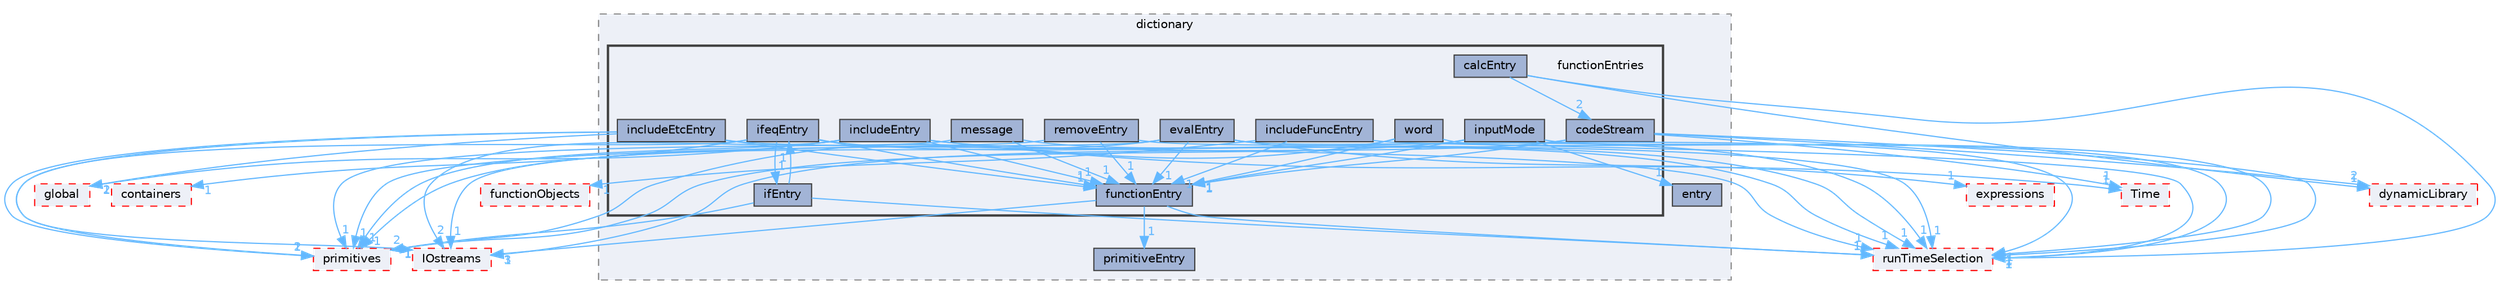 digraph "src/OpenFOAM/db/dictionary/functionEntries"
{
 // LATEX_PDF_SIZE
  bgcolor="transparent";
  edge [fontname=Helvetica,fontsize=10,labelfontname=Helvetica,labelfontsize=10];
  node [fontname=Helvetica,fontsize=10,shape=box,height=0.2,width=0.4];
  compound=true
  subgraph clusterdir_43e4f3d5f4ba74ef6e29186317ac2bae {
    graph [ bgcolor="#edf0f7", pencolor="grey50", label="dictionary", fontname=Helvetica,fontsize=10 style="filled,dashed", URL="dir_43e4f3d5f4ba74ef6e29186317ac2bae.html",tooltip=""]
  dir_d8be81f29ca3bc4b2de0ac4c3ba8675d [label="primitiveEntry", fillcolor="#a2b4d6", color="grey25", style="filled", URL="dir_d8be81f29ca3bc4b2de0ac4c3ba8675d.html",tooltip=""];
  dir_921060969b2ec46ffd0fdd6e3b1e6f93 [label="entry", fillcolor="#a2b4d6", color="grey25", style="filled", URL="dir_921060969b2ec46ffd0fdd6e3b1e6f93.html",tooltip=""];
  subgraph clusterdir_02d80f093374efbc333e223ddfd028a9 {
    graph [ bgcolor="#edf0f7", pencolor="grey25", label="", fontname=Helvetica,fontsize=10 style="filled,bold", URL="dir_02d80f093374efbc333e223ddfd028a9.html",tooltip=""]
    dir_02d80f093374efbc333e223ddfd028a9 [shape=plaintext, label="functionEntries"];
  dir_4315b411accd0c6addd1129a6918ef3e [label="calcEntry", fillcolor="#a2b4d6", color="grey25", style="filled", URL="dir_4315b411accd0c6addd1129a6918ef3e.html",tooltip=""];
  dir_c7f775f43d9f268c10ae507d667c76ad [label="codeStream", fillcolor="#a2b4d6", color="grey25", style="filled", URL="dir_c7f775f43d9f268c10ae507d667c76ad.html",tooltip=""];
  dir_620535fa499e8c4093466b91a121e67e [label="evalEntry", fillcolor="#a2b4d6", color="grey25", style="filled", URL="dir_620535fa499e8c4093466b91a121e67e.html",tooltip=""];
  dir_93ae320f13f2b5009a9bc00443e35e66 [label="functionEntry", fillcolor="#a2b4d6", color="grey25", style="filled", URL="dir_93ae320f13f2b5009a9bc00443e35e66.html",tooltip=""];
  dir_e1f91c38c1dcfb9172193bc940f0f631 [label="ifEntry", fillcolor="#a2b4d6", color="grey25", style="filled", URL="dir_e1f91c38c1dcfb9172193bc940f0f631.html",tooltip=""];
  dir_6052bdb7d5023dde0aed3053cfe5fd5e [label="ifeqEntry", fillcolor="#a2b4d6", color="grey25", style="filled", URL="dir_6052bdb7d5023dde0aed3053cfe5fd5e.html",tooltip=""];
  dir_e4557854e8fe4e7131667e8e6a3048f5 [label="includeEntry", fillcolor="#a2b4d6", color="grey25", style="filled", URL="dir_e4557854e8fe4e7131667e8e6a3048f5.html",tooltip=""];
  dir_a05c9bc91d83ff08f21e785e3b8154a8 [label="includeEtcEntry", fillcolor="#a2b4d6", color="grey25", style="filled", URL="dir_a05c9bc91d83ff08f21e785e3b8154a8.html",tooltip=""];
  dir_ae2538365d3497e724bdc40c87d3e435 [label="includeFuncEntry", fillcolor="#a2b4d6", color="grey25", style="filled", URL="dir_ae2538365d3497e724bdc40c87d3e435.html",tooltip=""];
  dir_fa5360088dfdd04d90acecda153ca529 [label="inputMode", fillcolor="#a2b4d6", color="grey25", style="filled", URL="dir_fa5360088dfdd04d90acecda153ca529.html",tooltip=""];
  dir_615a24fa2daef83bbefd51075de8be1c [label="message", fillcolor="#a2b4d6", color="grey25", style="filled", URL="dir_615a24fa2daef83bbefd51075de8be1c.html",tooltip=""];
  dir_d55712e5efed954af925fc006dd993f2 [label="removeEntry", fillcolor="#a2b4d6", color="grey25", style="filled", URL="dir_d55712e5efed954af925fc006dd993f2.html",tooltip=""];
  dir_def5ba3bcb3282a139e8b88b9b43cd53 [label="word", fillcolor="#a2b4d6", color="grey25", style="filled", URL="dir_def5ba3bcb3282a139e8b88b9b43cd53.html",tooltip=""];
  }
  }
  dir_3e50f45338116b169052b428016851aa [label="primitives", fillcolor="#edf0f7", color="red", style="filled,dashed", URL="dir_3e50f45338116b169052b428016851aa.html",tooltip=""];
  dir_466e4f5b4cc1582939ab4ceba36098d8 [label="IOstreams", fillcolor="#edf0f7", color="red", style="filled,dashed", URL="dir_466e4f5b4cc1582939ab4ceba36098d8.html",tooltip=""];
  dir_65d267bb6b65740acaf7d5fe4aebd101 [label="dynamicLibrary", fillcolor="#edf0f7", color="red", style="filled,dashed", URL="dir_65d267bb6b65740acaf7d5fe4aebd101.html",tooltip=""];
  dir_97107bb83a2a5bbfad7ddd584e3f301c [label="runTimeSelection", fillcolor="#edf0f7", color="red", style="filled,dashed", URL="dir_97107bb83a2a5bbfad7ddd584e3f301c.html",tooltip=""];
  dir_ec5b63092fb55ef516ddf05b3841c89d [label="Time", fillcolor="#edf0f7", color="red", style="filled,dashed", URL="dir_ec5b63092fb55ef516ddf05b3841c89d.html",tooltip=""];
  dir_fa8eb60ad2eb9e73026ecc23442a4b28 [label="expressions", fillcolor="#edf0f7", color="red", style="filled,dashed", URL="dir_fa8eb60ad2eb9e73026ecc23442a4b28.html",tooltip=""];
  dir_19d0872053bde092be81d7fe3f56cbf7 [label="containers", fillcolor="#edf0f7", color="red", style="filled,dashed", URL="dir_19d0872053bde092be81d7fe3f56cbf7.html",tooltip=""];
  dir_8583492183f4d27c76555f8f333dd07b [label="global", fillcolor="#edf0f7", color="red", style="filled,dashed", URL="dir_8583492183f4d27c76555f8f333dd07b.html",tooltip=""];
  dir_b1391b8691e21d3cff54e51a698f3c2b [label="functionObjects", fillcolor="#edf0f7", color="red", style="filled,dashed", URL="dir_b1391b8691e21d3cff54e51a698f3c2b.html",tooltip=""];
  dir_4315b411accd0c6addd1129a6918ef3e->dir_65d267bb6b65740acaf7d5fe4aebd101 [headlabel="1", labeldistance=1.5 headhref="dir_000386_001084.html" href="dir_000386_001084.html" color="steelblue1" fontcolor="steelblue1"];
  dir_4315b411accd0c6addd1129a6918ef3e->dir_97107bb83a2a5bbfad7ddd584e3f301c [headlabel="1", labeldistance=1.5 headhref="dir_000386_003384.html" href="dir_000386_003384.html" color="steelblue1" fontcolor="steelblue1"];
  dir_4315b411accd0c6addd1129a6918ef3e->dir_c7f775f43d9f268c10ae507d667c76ad [headlabel="2", labeldistance=1.5 headhref="dir_000386_000530.html" href="dir_000386_000530.html" color="steelblue1" fontcolor="steelblue1"];
  dir_c7f775f43d9f268c10ae507d667c76ad->dir_466e4f5b4cc1582939ab4ceba36098d8 [headlabel="1", labeldistance=1.5 headhref="dir_000530_001967.html" href="dir_000530_001967.html" color="steelblue1" fontcolor="steelblue1"];
  dir_c7f775f43d9f268c10ae507d667c76ad->dir_65d267bb6b65740acaf7d5fe4aebd101 [headlabel="2", labeldistance=1.5 headhref="dir_000530_001084.html" href="dir_000530_001084.html" color="steelblue1" fontcolor="steelblue1"];
  dir_c7f775f43d9f268c10ae507d667c76ad->dir_93ae320f13f2b5009a9bc00443e35e66 [headlabel="1", labeldistance=1.5 headhref="dir_000530_001513.html" href="dir_000530_001513.html" color="steelblue1" fontcolor="steelblue1"];
  dir_c7f775f43d9f268c10ae507d667c76ad->dir_97107bb83a2a5bbfad7ddd584e3f301c [headlabel="1", labeldistance=1.5 headhref="dir_000530_003384.html" href="dir_000530_003384.html" color="steelblue1" fontcolor="steelblue1"];
  dir_c7f775f43d9f268c10ae507d667c76ad->dir_ec5b63092fb55ef516ddf05b3841c89d [headlabel="1", labeldistance=1.5 headhref="dir_000530_004036.html" href="dir_000530_004036.html" color="steelblue1" fontcolor="steelblue1"];
  dir_620535fa499e8c4093466b91a121e67e->dir_3e50f45338116b169052b428016851aa [headlabel="1", labeldistance=1.5 headhref="dir_001194_003069.html" href="dir_001194_003069.html" color="steelblue1" fontcolor="steelblue1"];
  dir_620535fa499e8c4093466b91a121e67e->dir_466e4f5b4cc1582939ab4ceba36098d8 [headlabel="1", labeldistance=1.5 headhref="dir_001194_001967.html" href="dir_001194_001967.html" color="steelblue1" fontcolor="steelblue1"];
  dir_620535fa499e8c4093466b91a121e67e->dir_93ae320f13f2b5009a9bc00443e35e66 [headlabel="1", labeldistance=1.5 headhref="dir_001194_001513.html" href="dir_001194_001513.html" color="steelblue1" fontcolor="steelblue1"];
  dir_620535fa499e8c4093466b91a121e67e->dir_97107bb83a2a5bbfad7ddd584e3f301c [headlabel="1", labeldistance=1.5 headhref="dir_001194_003384.html" href="dir_001194_003384.html" color="steelblue1" fontcolor="steelblue1"];
  dir_620535fa499e8c4093466b91a121e67e->dir_fa8eb60ad2eb9e73026ecc23442a4b28 [headlabel="1", labeldistance=1.5 headhref="dir_001194_001209.html" href="dir_001194_001209.html" color="steelblue1" fontcolor="steelblue1"];
  dir_93ae320f13f2b5009a9bc00443e35e66->dir_466e4f5b4cc1582939ab4ceba36098d8 [headlabel="3", labeldistance=1.5 headhref="dir_001513_001967.html" href="dir_001513_001967.html" color="steelblue1" fontcolor="steelblue1"];
  dir_93ae320f13f2b5009a9bc00443e35e66->dir_97107bb83a2a5bbfad7ddd584e3f301c [headlabel="1", labeldistance=1.5 headhref="dir_001513_003384.html" href="dir_001513_003384.html" color="steelblue1" fontcolor="steelblue1"];
  dir_93ae320f13f2b5009a9bc00443e35e66->dir_d8be81f29ca3bc4b2de0ac4c3ba8675d [headlabel="1", labeldistance=1.5 headhref="dir_001513_003062.html" href="dir_001513_003062.html" color="steelblue1" fontcolor="steelblue1"];
  dir_e1f91c38c1dcfb9172193bc940f0f631->dir_3e50f45338116b169052b428016851aa [headlabel="1", labeldistance=1.5 headhref="dir_001781_003069.html" href="dir_001781_003069.html" color="steelblue1" fontcolor="steelblue1"];
  dir_e1f91c38c1dcfb9172193bc940f0f631->dir_6052bdb7d5023dde0aed3053cfe5fd5e [headlabel="1", labeldistance=1.5 headhref="dir_001781_001782.html" href="dir_001781_001782.html" color="steelblue1" fontcolor="steelblue1"];
  dir_e1f91c38c1dcfb9172193bc940f0f631->dir_97107bb83a2a5bbfad7ddd584e3f301c [headlabel="1", labeldistance=1.5 headhref="dir_001781_003384.html" href="dir_001781_003384.html" color="steelblue1" fontcolor="steelblue1"];
  dir_6052bdb7d5023dde0aed3053cfe5fd5e->dir_19d0872053bde092be81d7fe3f56cbf7 [headlabel="1", labeldistance=1.5 headhref="dir_001782_000669.html" href="dir_001782_000669.html" color="steelblue1" fontcolor="steelblue1"];
  dir_6052bdb7d5023dde0aed3053cfe5fd5e->dir_3e50f45338116b169052b428016851aa [headlabel="2", labeldistance=1.5 headhref="dir_001782_003069.html" href="dir_001782_003069.html" color="steelblue1" fontcolor="steelblue1"];
  dir_6052bdb7d5023dde0aed3053cfe5fd5e->dir_93ae320f13f2b5009a9bc00443e35e66 [headlabel="1", labeldistance=1.5 headhref="dir_001782_001513.html" href="dir_001782_001513.html" color="steelblue1" fontcolor="steelblue1"];
  dir_6052bdb7d5023dde0aed3053cfe5fd5e->dir_97107bb83a2a5bbfad7ddd584e3f301c [headlabel="1", labeldistance=1.5 headhref="dir_001782_003384.html" href="dir_001782_003384.html" color="steelblue1" fontcolor="steelblue1"];
  dir_6052bdb7d5023dde0aed3053cfe5fd5e->dir_e1f91c38c1dcfb9172193bc940f0f631 [headlabel="1", labeldistance=1.5 headhref="dir_001782_001781.html" href="dir_001782_001781.html" color="steelblue1" fontcolor="steelblue1"];
  dir_e4557854e8fe4e7131667e8e6a3048f5->dir_3e50f45338116b169052b428016851aa [headlabel="1", labeldistance=1.5 headhref="dir_001809_003069.html" href="dir_001809_003069.html" color="steelblue1" fontcolor="steelblue1"];
  dir_e4557854e8fe4e7131667e8e6a3048f5->dir_466e4f5b4cc1582939ab4ceba36098d8 [headlabel="2", labeldistance=1.5 headhref="dir_001809_001967.html" href="dir_001809_001967.html" color="steelblue1" fontcolor="steelblue1"];
  dir_e4557854e8fe4e7131667e8e6a3048f5->dir_8583492183f4d27c76555f8f333dd07b [headlabel="1", labeldistance=1.5 headhref="dir_001809_001645.html" href="dir_001809_001645.html" color="steelblue1" fontcolor="steelblue1"];
  dir_e4557854e8fe4e7131667e8e6a3048f5->dir_93ae320f13f2b5009a9bc00443e35e66 [headlabel="1", labeldistance=1.5 headhref="dir_001809_001513.html" href="dir_001809_001513.html" color="steelblue1" fontcolor="steelblue1"];
  dir_e4557854e8fe4e7131667e8e6a3048f5->dir_97107bb83a2a5bbfad7ddd584e3f301c [headlabel="1", labeldistance=1.5 headhref="dir_001809_003384.html" href="dir_001809_003384.html" color="steelblue1" fontcolor="steelblue1"];
  dir_e4557854e8fe4e7131667e8e6a3048f5->dir_ec5b63092fb55ef516ddf05b3841c89d [headlabel="1", labeldistance=1.5 headhref="dir_001809_004036.html" href="dir_001809_004036.html" color="steelblue1" fontcolor="steelblue1"];
  dir_a05c9bc91d83ff08f21e785e3b8154a8->dir_3e50f45338116b169052b428016851aa [headlabel="1", labeldistance=1.5 headhref="dir_001810_003069.html" href="dir_001810_003069.html" color="steelblue1" fontcolor="steelblue1"];
  dir_a05c9bc91d83ff08f21e785e3b8154a8->dir_466e4f5b4cc1582939ab4ceba36098d8 [headlabel="2", labeldistance=1.5 headhref="dir_001810_001967.html" href="dir_001810_001967.html" color="steelblue1" fontcolor="steelblue1"];
  dir_a05c9bc91d83ff08f21e785e3b8154a8->dir_8583492183f4d27c76555f8f333dd07b [headlabel="2", labeldistance=1.5 headhref="dir_001810_001645.html" href="dir_001810_001645.html" color="steelblue1" fontcolor="steelblue1"];
  dir_a05c9bc91d83ff08f21e785e3b8154a8->dir_93ae320f13f2b5009a9bc00443e35e66 [headlabel="1", labeldistance=1.5 headhref="dir_001810_001513.html" href="dir_001810_001513.html" color="steelblue1" fontcolor="steelblue1"];
  dir_a05c9bc91d83ff08f21e785e3b8154a8->dir_97107bb83a2a5bbfad7ddd584e3f301c [headlabel="1", labeldistance=1.5 headhref="dir_001810_003384.html" href="dir_001810_003384.html" color="steelblue1" fontcolor="steelblue1"];
  dir_ae2538365d3497e724bdc40c87d3e435->dir_93ae320f13f2b5009a9bc00443e35e66 [headlabel="1", labeldistance=1.5 headhref="dir_001811_001513.html" href="dir_001811_001513.html" color="steelblue1" fontcolor="steelblue1"];
  dir_ae2538365d3497e724bdc40c87d3e435->dir_97107bb83a2a5bbfad7ddd584e3f301c [headlabel="1", labeldistance=1.5 headhref="dir_001811_003384.html" href="dir_001811_003384.html" color="steelblue1" fontcolor="steelblue1"];
  dir_ae2538365d3497e724bdc40c87d3e435->dir_b1391b8691e21d3cff54e51a698f3c2b [headlabel="1", labeldistance=1.5 headhref="dir_001811_001521.html" href="dir_001811_001521.html" color="steelblue1" fontcolor="steelblue1"];
  dir_fa5360088dfdd04d90acecda153ca529->dir_3e50f45338116b169052b428016851aa [headlabel="1", labeldistance=1.5 headhref="dir_001869_003069.html" href="dir_001869_003069.html" color="steelblue1" fontcolor="steelblue1"];
  dir_fa5360088dfdd04d90acecda153ca529->dir_921060969b2ec46ffd0fdd6e3b1e6f93 [headlabel="1", labeldistance=1.5 headhref="dir_001869_001167.html" href="dir_001869_001167.html" color="steelblue1" fontcolor="steelblue1"];
  dir_fa5360088dfdd04d90acecda153ca529->dir_93ae320f13f2b5009a9bc00443e35e66 [headlabel="1", labeldistance=1.5 headhref="dir_001869_001513.html" href="dir_001869_001513.html" color="steelblue1" fontcolor="steelblue1"];
  dir_fa5360088dfdd04d90acecda153ca529->dir_97107bb83a2a5bbfad7ddd584e3f301c [headlabel="1", labeldistance=1.5 headhref="dir_001869_003384.html" href="dir_001869_003384.html" color="steelblue1" fontcolor="steelblue1"];
  dir_615a24fa2daef83bbefd51075de8be1c->dir_3e50f45338116b169052b428016851aa [headlabel="1", labeldistance=1.5 headhref="dir_002388_003069.html" href="dir_002388_003069.html" color="steelblue1" fontcolor="steelblue1"];
  dir_615a24fa2daef83bbefd51075de8be1c->dir_93ae320f13f2b5009a9bc00443e35e66 [headlabel="1", labeldistance=1.5 headhref="dir_002388_001513.html" href="dir_002388_001513.html" color="steelblue1" fontcolor="steelblue1"];
  dir_615a24fa2daef83bbefd51075de8be1c->dir_97107bb83a2a5bbfad7ddd584e3f301c [headlabel="1", labeldistance=1.5 headhref="dir_002388_003384.html" href="dir_002388_003384.html" color="steelblue1" fontcolor="steelblue1"];
  dir_d55712e5efed954af925fc006dd993f2->dir_3e50f45338116b169052b428016851aa [headlabel="1", labeldistance=1.5 headhref="dir_003316_003069.html" href="dir_003316_003069.html" color="steelblue1" fontcolor="steelblue1"];
  dir_d55712e5efed954af925fc006dd993f2->dir_93ae320f13f2b5009a9bc00443e35e66 [headlabel="1", labeldistance=1.5 headhref="dir_003316_001513.html" href="dir_003316_001513.html" color="steelblue1" fontcolor="steelblue1"];
  dir_d55712e5efed954af925fc006dd993f2->dir_97107bb83a2a5bbfad7ddd584e3f301c [headlabel="1", labeldistance=1.5 headhref="dir_003316_003384.html" href="dir_003316_003384.html" color="steelblue1" fontcolor="steelblue1"];
  dir_def5ba3bcb3282a139e8b88b9b43cd53->dir_3e50f45338116b169052b428016851aa [headlabel="1", labeldistance=1.5 headhref="dir_004411_003069.html" href="dir_004411_003069.html" color="steelblue1" fontcolor="steelblue1"];
  dir_def5ba3bcb3282a139e8b88b9b43cd53->dir_93ae320f13f2b5009a9bc00443e35e66 [headlabel="1", labeldistance=1.5 headhref="dir_004411_001513.html" href="dir_004411_001513.html" color="steelblue1" fontcolor="steelblue1"];
  dir_def5ba3bcb3282a139e8b88b9b43cd53->dir_97107bb83a2a5bbfad7ddd584e3f301c [headlabel="1", labeldistance=1.5 headhref="dir_004411_003384.html" href="dir_004411_003384.html" color="steelblue1" fontcolor="steelblue1"];
}

